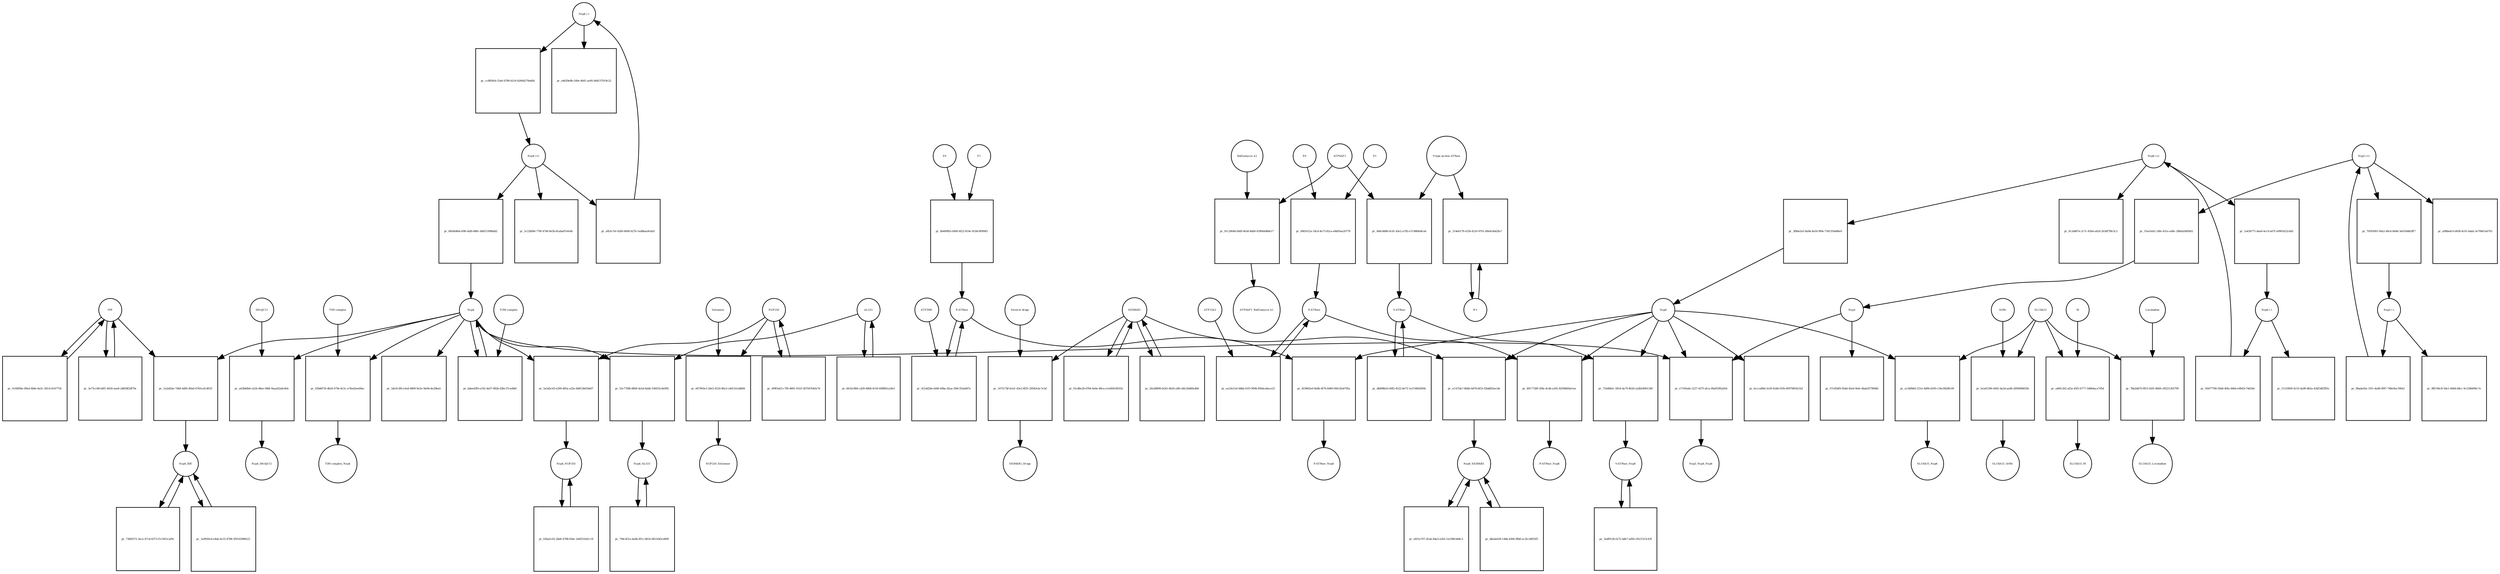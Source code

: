 strict digraph  {
"Nsp4 (-)" [annotation=urn_miriam_pubmed_32353859, bipartite=0, cls="nucleic acid feature", fontsize=4, label="Nsp4 (-)", shape=circle];
"pr_cc885feb-33a0-4780-b214-b2664279ad0d" [annotation="", bipartite=1, cls=process, fontsize=4, label="pr_cc885feb-33a0-4780-b214-b2664279ad0d", shape=square];
"Nsp4 (+)" [annotation=urn_miriam_pubmed_32353859, bipartite=0, cls="nucleic acid feature", fontsize=4, label="Nsp4 (+)", shape=circle];
"pr_6856b46d-ef80-4afb-880c-8d615399bdd2" [annotation="", bipartite=1, cls=process, fontsize=4, label="pr_6856b46d-ef80-4afb-880c-8d615399bdd2", shape=square];
Nsp4 [annotation="urn_miriam_ncbiprotein_BCD58761|urn_miriam_taxonomy_2697049", bipartite=0, cls=macromolecule, fontsize=4, label=Nsp4, shape=circle];
"pr_5dc0c3f6-e5ed-4809-9e2e-9a94c4e29ba4" [annotation="", bipartite=1, cls=process, fontsize=4, label="pr_5dc0c3f6-e5ed-4809-9e2e-9a94c4e29ba4", shape=square];
"pr_5c22bf8d-778f-4748-8e5b-8caba87efe4b" [annotation="", bipartite=1, cls=process, fontsize=4, label="pr_5c22bf8d-778f-4748-8e5b-8caba87efe4b", shape=square];
"pr_1a2afb2e-7d69-4d95-80a0-6765cefc8033" [annotation="", bipartite=1, cls=process, fontsize=4, label="pr_1a2afb2e-7d69-4d95-80a0-6765cefc8033", shape=square];
IDE [annotation="urn_miriam_uniprot_P14735|urn_miriam_pubmed_32353859|urn_miriam_doi_10.1210%2Fmend-4-8-1125|urn_miriam_taxonomy_10116", bipartite=0, cls=macromolecule, fontsize=4, label=IDE, shape=circle];
Nsp4_IDE [annotation="", bipartite=0, cls=complex, fontsize=4, label=Nsp4_IDE, shape=circle];
"pr_1a9950cd-e4ab-4c55-8788-5f9103989e23" [annotation="", bipartite=1, cls=process, fontsize=4, label="pr_1a9950cd-e4ab-4c55-8788-5f9103989e23", shape=square];
"pr_5a5d2cd3-e299-485a-a25e-8d813b61bb07" [annotation="", bipartite=1, cls=process, fontsize=4, label="pr_5a5d2cd3-e299-485a-a25e-8d813b61bb07", shape=square];
NUP210 [annotation="urn_miriam_uniprot_Q8TEM1|urn_miriam_pubmed_14517331", bipartite=0, cls=macromolecule, fontsize=4, label=NUP210, shape=circle];
Nsp4_NUP210 [annotation=urn_miriam_pubmed_14517331, bipartite=0, cls=complex, fontsize=4, label=Nsp4_NUP210, shape=circle];
"pr_73bf6372-3ece-47cb-8373-f1c5051caf9c" [annotation="", bipartite=1, cls=process, fontsize=4, label="pr_73bf6372-3ece-47cb-8373-f1c5051caf9c", shape=square];
"pr_a43bb0b4-cb24-48ee-99bf-9aaa02a6c8eb" [annotation="", bipartite=1, cls=process, fontsize=4, label="pr_a43bb0b4-cb24-48ee-99bf-9aaa02a6c8eb", shape=square];
DNAJC11 [annotation="urn_miriam_uniprot_Q9NVH1|urn_miriam_pubmed_32353859|urn_miriam_pubmed_25997101", bipartite=0, cls=macromolecule, fontsize=4, label=DNAJC11, shape=circle];
Nsp4_DNAJC11 [annotation="urn_miriam_pubmed_25997101|urn_miriam_pubmed_32353859", bipartite=0, cls=complex, fontsize=4, label=Nsp4_DNAJC11, shape=circle];
"pr_b5ba2c62-2bd4-4788-83dc-2d4551b41c18" [annotation="", bipartite=1, cls=process, fontsize=4, label="pr_b5ba2c62-2bd4-4788-83dc-2d4551b41c18", shape=square];
"pr_55c77fd8-d809-4a5d-8abb-536025c8e992" [annotation="", bipartite=1, cls=process, fontsize=4, label="pr_55c77fd8-d809-4a5d-8abb-536025c8e992", shape=square];
ALG11 [annotation="urn_miriam_uniprot_Q2TAA5|urn_miriam_pubmed_20080937", bipartite=0, cls=macromolecule, fontsize=4, label=ALG11, shape=circle];
Nsp4_ALG11 [annotation=urn_miriam_pubmed_20080937, bipartite=0, cls=complex, fontsize=4, label=Nsp4_ALG11, shape=circle];
"pr_efb3c7ef-4260-4000-b27b-1edb6aa9cbd3" [annotation="", bipartite=1, cls=process, fontsize=4, label="pr_efb3c7ef-4260-4000-b27b-1edb6aa9cbd3", shape=square];
"pr_e4629e8b-240e-4641-ae95-6d4137019c22" [annotation="", bipartite=1, cls=process, fontsize=4, label="pr_e4629e8b-240e-4641-ae95-6d4137019c22", shape=square];
"Nsp6 (-)" [annotation=urn_miriam_pubmed_32353859, bipartite=0, cls="nucleic acid feature", fontsize=4, label="Nsp6 (-)", shape=circle];
"pr_93d77708-50dd-4f4e-840d-e9843c74d34d" [annotation="", bipartite=1, cls=process, fontsize=4, label="pr_93d77708-50dd-4f4e-840d-e9843c74d34d", shape=square];
"Nsp6 (+)" [annotation=urn_miriam_pubmed_32353859, bipartite=0, cls="nucleic acid feature", fontsize=4, label="Nsp6 (+)", shape=circle];
"pr_3f8de5a5-8a9d-4a50-9f9e-7581354d46e0" [annotation="", bipartite=1, cls=process, fontsize=4, label="pr_3f8de5a5-8a9d-4a50-9f9e-7581354d46e0", shape=square];
Nsp6 [annotation="urn_miriam_taxonomy_2697049|urn_miriam_pubmed_32353859", bipartite=0, cls=macromolecule, fontsize=4, label=Nsp6, shape=circle];
"pr_6ccca88d-2e39-424b-91fb-4097985421b1" [annotation="", bipartite=1, cls=process, fontsize=4, label="pr_6ccca88d-2e39-424b-91fb-4097985421b1", shape=square];
"pr_0c2d487e-2c7c-45b4-a42d-263df7f8c5c2" [annotation="", bipartite=1, cls=process, fontsize=4, label="pr_0c2d487e-2c7c-45b4-a42d-263df7f8c5c2", shape=square];
"pr_819802e0-8e6b-4f76-b949-f49c5fa4795a" [annotation="", bipartite=1, cls=process, fontsize=4, label="pr_819802e0-8e6b-4f76-b949-f49c5fa4795a", shape=square];
"F-ATPase" [annotation=urn_miriam_uniprot_O75964, bipartite=0, cls=complex, fontsize=4, label="F-ATPase", shape=circle];
"F-ATPase_Nsp6" [annotation="", bipartite=0, cls=complex, fontsize=4, label="F-ATPase_Nsp6", shape=circle];
"pr_89177280-5f9a-4c4b-a292-82098d56e1ee" [annotation="", bipartite=1, cls=process, fontsize=4, label="pr_89177280-5f9a-4c4b-a292-82098d56e1ee", shape=square];
"P-ATPase" [annotation="", bipartite=0, cls=complex, fontsize=4, label="P-ATPase", shape=circle];
"P-ATPase_Nsp6" [annotation="", bipartite=0, cls=complex, fontsize=4, label="P-ATPase_Nsp6", shape=circle];
"pr_e11f19a7-866b-4d78-bf52-f2bddf2eec8e" [annotation="", bipartite=1, cls=process, fontsize=4, label="pr_e11f19a7-866b-4d78-bf52-f2bddf2eec8e", shape=square];
SIGMAR1 [annotation="urn_miriam_uniprot_Q99720|urn_miriam_doi_10.1074%2Fjbc.272.43.27107|urn_miriam_pubmed_32353859|urn_miriam_pubmed_10406945", bipartite=0, cls=macromolecule, fontsize=4, label=SIGMAR1, shape=circle];
Nsp6_SIGMAR1 [annotation=urn_miriam_pubmed_10406945, bipartite=0, cls=complex, fontsize=4, label=Nsp6_SIGMAR1, shape=circle];
"pr_dba4a028-14bb-4366-9fb8-ec2fc3d935f5" [annotation="", bipartite=1, cls=process, fontsize=4, label="pr_dba4a028-14bb-4366-9fb8-ec2fc3d935f5", shape=square];
"pr_716d0b5c-5814-4a79-8020-a2db54901340" [annotation="", bipartite=1, cls=process, fontsize=4, label="pr_716d0b5c-5814-4a79-8020-a2db54901340", shape=square];
"V-ATPase" [annotation=urn_miriam_uniprot_Q15904, bipartite=0, cls=complex, fontsize=4, label="V-ATPase", shape=circle];
"V-ATPase_Nsp6" [annotation=urn_miriam_uniprot_Q15904, bipartite=0, cls=complex, fontsize=4, label="V-ATPase_Nsp6", shape=circle];
"pr_1a43b771-dae6-4cc9-a67f-a9901b22cbd1" [annotation="", bipartite=1, cls=process, fontsize=4, label="pr_1a43b771-dae6-4cc9-a67f-a9901b22cbd1", shape=square];
"pr_51103f00-0c55-4a99-8b5a-42bf3df2f95c" [annotation="", bipartite=1, cls=process, fontsize=4, label="pr_51103f00-0c55-4a99-8b5a-42bf3df2f95c", shape=square];
"pr_03b8d75f-db20-479e-8c5c-a76a42ee69ac" [annotation="", bipartite=1, cls=process, fontsize=4, label="pr_03b8d75f-db20-479e-8c5c-a76a42ee69ac", shape=square];
"TIM complex" [annotation="", bipartite=0, cls=complex, fontsize=4, label="TIM complex", shape=circle];
"TIM complex_Nsp4" [annotation=urn_miriam_pubmed_32353859, bipartite=0, cls=complex, fontsize=4, label="TIM complex_Nsp4", shape=circle];
"pr_0140f06e-09ed-4b9e-8a5c-2813c4147754" [annotation="", bipartite=1, cls=process, fontsize=4, label="pr_0140f06e-09ed-4b9e-8a5c-2813c4147754", shape=square];
"Nsp3 (-)" [annotation=urn_miriam_pubmed_32353859, bipartite=0, cls="nucleic acid feature", fontsize=4, label="Nsp3 (-)", shape=circle];
"pr_98aded3a-15f1-4ed8-9f87-748e9ea76642" [annotation="", bipartite=1, cls=process, fontsize=4, label="pr_98aded3a-15f1-4ed8-9f87-748e9ea76642", shape=square];
"Nsp3 (+)" [annotation=urn_miriam_pubmed_32353859, bipartite=0, cls="nucleic acid feature", fontsize=4, label="Nsp3 (+)", shape=circle];
"pr_70593091-09a2-46c6-844b-3e010d4b3ff7" [annotation="", bipartite=1, cls=process, fontsize=4, label="pr_70593091-09a2-46c6-844b-3e010d4b3ff7", shape=square];
"pr_51ee5eb1-24fe-431e-a48c-288afa9d5602" [annotation="", bipartite=1, cls=process, fontsize=4, label="pr_51ee5eb1-24fe-431e-a48c-288afa9d5602", shape=square];
Nsp3 [annotation="urn_miriam_taxonomy_2697049|urn_miriam_pubmed_32353859", bipartite=0, cls=macromolecule, fontsize=4, label=Nsp3, shape=circle];
"pr_9fb746c8-50e1-40b8-b8cc-9c2346690c7e" [annotation="", bipartite=1, cls=process, fontsize=4, label="pr_9fb746c8-50e1-40b8-b8cc-9c2346690c7e", shape=square];
"pr_a98bedc0-d438-4c01-bdab-3e70461a4703" [annotation="", bipartite=1, cls=process, fontsize=4, label="pr_a98bedc0-d438-4c01-bdab-3e70461a4703", shape=square];
"pr_07c85bf9-95dd-45e6-9efe-4bab357994fb" [annotation="", bipartite=1, cls=process, fontsize=4, label="pr_07c85bf9-95dd-45e6-9efe-4bab357994fb", shape=square];
"pr_e7193ede-2237-457f-afca-00af03fb2d5d" [annotation="", bipartite=1, cls=process, fontsize=4, label="pr_e7193ede-2237-457f-afca-00af03fb2d5d", shape=square];
Nsp3_Nsp4_Nsp6 [annotation="urn_miriam_pubmed_32353859|urn_miriam_pubmed_29128390|urn_miriam_doi_10.1016%2Fj.virol.2017.07.019|urn_miriam_taxonomy_694009", bipartite=0, cls=complex, fontsize=4, label=Nsp3_Nsp4_Nsp6, shape=circle];
"pr_647903e3-28e3-4120-8fa3-cdd11b1a8684" [annotation="", bipartite=1, cls=process, fontsize=4, label="pr_647903e3-28e3-4120-8fa3-cdd11b1a8684", shape=square];
Selinexor [annotation=urn_miriam_pubmed_32353859, bipartite=0, cls="simple chemical", fontsize=4, label=Selinexor, shape=circle];
NUP210_Selinexor [annotation=urn_miriam_pubmed_32353859, bipartite=0, cls=complex, fontsize=4, label=NUP210_Selinexor, shape=circle];
"pr_a13d0b65-231e-4d94-b595-c54c9028fc09" [annotation="", bipartite=1, cls=process, fontsize=4, label="pr_a13d0b65-231e-4d94-b595-c54c9028fc09", shape=square];
SLC6A15 [annotation="urn_miriam_pubmed_32353859|urn_miriam_uniprot_Q8IY34", bipartite=0, cls=macromolecule, fontsize=4, label=SLC6A15, shape=circle];
SLC6A15_Nsp6 [annotation=urn_miriam_pubmed_32353859, bipartite=0, cls=complex, fontsize=4, label=SLC6A15_Nsp6, shape=circle];
"pr_b1a81390-4402-4a5d-aa0b-26f06f8402fe" [annotation="", bipartite=1, cls=process, fontsize=4, label="pr_b1a81390-4402-4a5d-aa0b-26f06f8402fe", shape=square];
Orf9c [annotation=urn_miriam_taxonomy_2697049, bipartite=0, cls=macromolecule, fontsize=4, label=Orf9c, shape=circle];
SLC6A15_Orf9c [annotation=urn_miriam_pubmed_32353859, bipartite=0, cls=complex, fontsize=4, label=SLC6A15_Orf9c, shape=circle];
"pr_a46fc262-af2a-45f5-b777-54864aca705d" [annotation="", bipartite=1, cls=process, fontsize=4, label="pr_a46fc262-af2a-45f5-b777-54864aca705d", shape=square];
M [annotation=urn_miriam_taxonomy_2697049, bipartite=0, cls=macromolecule, fontsize=4, label=M, shape=circle];
SLC6A15_M [annotation=urn_miriam_pubmed_32353859, bipartite=0, cls=complex, fontsize=4, label=SLC6A15_M, shape=circle];
"pr_7bb2dd70-9f53-45f5-9668-cf0221305799" [annotation="", bipartite=1, cls=process, fontsize=4, label="pr_7bb2dd70-9f53-45f5-9668-cf0221305799", shape=square];
Loratadine [annotation=urn_miriam_pubmed_123134323, bipartite=0, cls="simple chemical", fontsize=4, label=Loratadine, shape=circle];
SLC6A15_Loratadine [annotation="", bipartite=0, cls=complex, fontsize=4, label=SLC6A15_Loratadine, shape=circle];
ATP6AP1 [annotation="urn_miriam_uniprot_Q15904|urn_miriam_pubmed_27231034", bipartite=0, cls=macromolecule, fontsize=4, label=ATP6AP1, shape=circle];
"pr_91c2904b-fdd9-463d-8dd9-439944488e17" [annotation="", bipartite=1, cls=process, fontsize=4, label="pr_91c2904b-fdd9-463d-8dd9-439944488e17", shape=square];
"Bafilomycin A1" [annotation="", bipartite=0, cls="simple chemical", fontsize=4, label="Bafilomycin A1", shape=circle];
"ATP6AP1_Bafilomycin A1" [annotation="", bipartite=0, cls=complex, fontsize=4, label="ATP6AP1_Bafilomycin A1", shape=circle];
"Several drugs" [annotation="", bipartite=0, cls="simple chemical", fontsize=4, label="Several drugs", shape=circle];
"pr_147517bf-bcb1-43e2-8f55-29583cbc7e3d" [annotation="", bipartite=1, cls=process, fontsize=4, label="pr_147517bf-bcb1-43e2-8f55-29583cbc7e3d", shape=square];
SIGMAR1_Drugs [annotation=urn_miriam_pubmed_32353859, bipartite=0, cls=complex, fontsize=4, label=SIGMAR1_Drugs, shape=circle];
"pr_bdeed3f0-a192-4a07-982b-d3bc37ced4bf" [annotation="", bipartite=1, cls=process, fontsize=4, label="pr_bdeed3f0-a192-4a07-982b-d3bc37ced4bf", shape=square];
"TOM complex" [annotation="", bipartite=0, cls=complex, fontsize=4, label="TOM complex", shape=circle];
ATP13A3 [annotation=urn_miriam_uniprot_Q9H7F0, bipartite=0, cls=macromolecule, fontsize=4, label=ATP13A3, shape=circle];
"pr_ea33e21d-0dbd-41f5-909b-f00dca8ace25" [annotation="", bipartite=1, cls=process, fontsize=4, label="pr_ea33e21d-0dbd-41f5-909b-f00dca8ace25", shape=square];
P1 [annotation="", bipartite=0, cls=complex, fontsize=4, label=P1, shape=circle];
"pr_09d1612a-18cd-4e73-82ca-e6b83ea20778" [annotation="", bipartite=1, cls=process, fontsize=4, label="pr_09d1612a-18cd-4e73-82ca-e6b83ea20778", shape=square];
P0 [annotation="", bipartite=0, cls=complex, fontsize=4, label=P0, shape=circle];
"pr_4f9f5a03-c7f6-4891-9310-587047645e76" [annotation="", bipartite=1, cls=process, fontsize=4, label="pr_4f9f5a03-c7f6-4891-9310-587047645e76", shape=square];
"pr_3e73cc88-b0f1-4430-aee8-2d858f2df79c" [annotation="", bipartite=1, cls=process, fontsize=4, label="pr_3e73cc88-b0f1-4430-aee8-2d858f2df79c", shape=square];
"pr_f5cd8e28-d764-4e6e-80ca-e1e69418501b" [annotation="", bipartite=1, cls=process, fontsize=4, label="pr_f5cd8e28-d764-4e6e-80ca-e1e69418501b", shape=square];
"pr_26cb8890-bcb5-4626-a9fe-b8c20d60e4b0" [annotation="", bipartite=1, cls=process, fontsize=4, label="pr_26cb8890-bcb5-4626-a9fe-b8c20d60e4b0", shape=square];
"pr_e831e707-d1ab-44a3-a5b5-1ecf08cb84c3" [annotation="", bipartite=1, cls=process, fontsize=4, label="pr_e831e707-d1ab-44a3-a5b5-1ecf08cb84c3", shape=square];
"pr_794c451a-ba4b-4f1c-881d-0621645cd499" [annotation="", bipartite=1, cls=process, fontsize=4, label="pr_794c451a-ba4b-4f1c-881d-0621645cd499", shape=square];
"pr_6632c884-cd39-4868-9c50-60f8fb1a36cf" [annotation="", bipartite=1, cls=process, fontsize=4, label="pr_6632c884-cd39-4868-9c50-60f8fb1a36cf", shape=square];
"H+" [annotation="urn_miriam_obo.chebi_CHEBI%3A15378", bipartite=0, cls="simple chemical", fontsize=4, label="H+", shape=circle];
"pr_314e6179-e526-4210-9701-d9e9c8a62fa7" [annotation="", bipartite=1, cls=process, fontsize=4, label="pr_314e6179-e526-4210-9701-d9e9c8a62fa7", shape=square];
"V-type proton ATPase" [annotation="urn_miriam_obo.go_GO%3A0046611", bipartite=0, cls=complex, fontsize=4, label="V-type proton ATPase", shape=circle];
"pr_0d4c8d86-0cd1-43e2-a783-e7c9884d4ca6" [annotation="", bipartite=1, cls=process, fontsize=4, label="pr_0d4c8d86-0cd1-43e2-a783-e7c9884d4ca6", shape=square];
"pr_db898b16-69f2-4522-8e73-1e27d4820f44" [annotation="", bipartite=1, cls=process, fontsize=4, label="pr_db898b16-69f2-4522-8e73-1e27d4820f44", shape=square];
"pr_3edf912b-fa72-4db7-ad56-cfb15315c43f" [annotation="", bipartite=1, cls=process, fontsize=4, label="pr_3edf912b-fa72-4db7-ad56-cfb15315c43f", shape=square];
ATP5MG [annotation=urn_miriam_uniprot_O75964, bipartite=0, cls=macromolecule, fontsize=4, label=ATP5MG, shape=circle];
"pr_421dd2be-b04f-49ba-92aa-309c355a687e" [annotation="", bipartite=1, cls=process, fontsize=4, label="pr_421dd2be-b04f-49ba-92aa-309c355a687e", shape=square];
F1 [annotation="", bipartite=0, cls=complex, fontsize=4, label=F1, shape=circle];
"pr_4b400fb5-0d90-4f22-819e-9336c9f994f1" [annotation="", bipartite=1, cls=process, fontsize=4, label="pr_4b400fb5-0d90-4f22-819e-9336c9f994f1", shape=square];
F0 [annotation="", bipartite=0, cls=complex, fontsize=4, label=F0, shape=circle];
"Nsp4 (-)" -> "pr_cc885feb-33a0-4780-b214-b2664279ad0d"  [annotation="", interaction_type=consumption];
"Nsp4 (-)" -> "pr_e4629e8b-240e-4641-ae95-6d4137019c22"  [annotation="", interaction_type=consumption];
"pr_cc885feb-33a0-4780-b214-b2664279ad0d" -> "Nsp4 (+)"  [annotation="", interaction_type=production];
"Nsp4 (+)" -> "pr_6856b46d-ef80-4afb-880c-8d615399bdd2"  [annotation="", interaction_type=consumption];
"Nsp4 (+)" -> "pr_5c22bf8d-778f-4748-8e5b-8caba87efe4b"  [annotation="", interaction_type=consumption];
"Nsp4 (+)" -> "pr_efb3c7ef-4260-4000-b27b-1edb6aa9cbd3"  [annotation="", interaction_type=consumption];
"pr_6856b46d-ef80-4afb-880c-8d615399bdd2" -> Nsp4  [annotation="", interaction_type=production];
Nsp4 -> "pr_5dc0c3f6-e5ed-4809-9e2e-9a94c4e29ba4"  [annotation="", interaction_type=consumption];
Nsp4 -> "pr_1a2afb2e-7d69-4d95-80a0-6765cefc8033"  [annotation="", interaction_type=consumption];
Nsp4 -> "pr_5a5d2cd3-e299-485a-a25e-8d813b61bb07"  [annotation="", interaction_type=consumption];
Nsp4 -> "pr_a43bb0b4-cb24-48ee-99bf-9aaa02a6c8eb"  [annotation="", interaction_type=consumption];
Nsp4 -> "pr_55c77fd8-d809-4a5d-8abb-536025c8e992"  [annotation="", interaction_type=consumption];
Nsp4 -> "pr_03b8d75f-db20-479e-8c5c-a76a42ee69ac"  [annotation="", interaction_type=consumption];
Nsp4 -> "pr_e7193ede-2237-457f-afca-00af03fb2d5d"  [annotation="", interaction_type=consumption];
Nsp4 -> "pr_bdeed3f0-a192-4a07-982b-d3bc37ced4bf"  [annotation="", interaction_type=consumption];
"pr_1a2afb2e-7d69-4d95-80a0-6765cefc8033" -> Nsp4_IDE  [annotation="", interaction_type=production];
IDE -> "pr_1a2afb2e-7d69-4d95-80a0-6765cefc8033"  [annotation="", interaction_type=consumption];
IDE -> "pr_0140f06e-09ed-4b9e-8a5c-2813c4147754"  [annotation="", interaction_type=consumption];
IDE -> "pr_3e73cc88-b0f1-4430-aee8-2d858f2df79c"  [annotation="", interaction_type=consumption];
Nsp4_IDE -> "pr_1a9950cd-e4ab-4c55-8788-5f9103989e23"  [annotation="", interaction_type=consumption];
Nsp4_IDE -> "pr_73bf6372-3ece-47cb-8373-f1c5051caf9c"  [annotation="", interaction_type=consumption];
"pr_1a9950cd-e4ab-4c55-8788-5f9103989e23" -> Nsp4_IDE  [annotation="", interaction_type=production];
"pr_5a5d2cd3-e299-485a-a25e-8d813b61bb07" -> Nsp4_NUP210  [annotation="", interaction_type=production];
NUP210 -> "pr_5a5d2cd3-e299-485a-a25e-8d813b61bb07"  [annotation="", interaction_type=consumption];
NUP210 -> "pr_647903e3-28e3-4120-8fa3-cdd11b1a8684"  [annotation="", interaction_type=consumption];
NUP210 -> "pr_4f9f5a03-c7f6-4891-9310-587047645e76"  [annotation="", interaction_type=consumption];
Nsp4_NUP210 -> "pr_b5ba2c62-2bd4-4788-83dc-2d4551b41c18"  [annotation="", interaction_type=consumption];
"pr_73bf6372-3ece-47cb-8373-f1c5051caf9c" -> Nsp4_IDE  [annotation="", interaction_type=production];
"pr_a43bb0b4-cb24-48ee-99bf-9aaa02a6c8eb" -> Nsp4_DNAJC11  [annotation="", interaction_type=production];
DNAJC11 -> "pr_a43bb0b4-cb24-48ee-99bf-9aaa02a6c8eb"  [annotation="", interaction_type=consumption];
"pr_b5ba2c62-2bd4-4788-83dc-2d4551b41c18" -> Nsp4_NUP210  [annotation="", interaction_type=production];
"pr_55c77fd8-d809-4a5d-8abb-536025c8e992" -> Nsp4_ALG11  [annotation="", interaction_type=production];
ALG11 -> "pr_55c77fd8-d809-4a5d-8abb-536025c8e992"  [annotation="", interaction_type=consumption];
ALG11 -> "pr_6632c884-cd39-4868-9c50-60f8fb1a36cf"  [annotation="", interaction_type=consumption];
Nsp4_ALG11 -> "pr_794c451a-ba4b-4f1c-881d-0621645cd499"  [annotation="", interaction_type=consumption];
"pr_efb3c7ef-4260-4000-b27b-1edb6aa9cbd3" -> "Nsp4 (-)"  [annotation="", interaction_type=production];
"Nsp6 (-)" -> "pr_93d77708-50dd-4f4e-840d-e9843c74d34d"  [annotation="", interaction_type=consumption];
"Nsp6 (-)" -> "pr_51103f00-0c55-4a99-8b5a-42bf3df2f95c"  [annotation="", interaction_type=consumption];
"pr_93d77708-50dd-4f4e-840d-e9843c74d34d" -> "Nsp6 (+)"  [annotation="", interaction_type=production];
"Nsp6 (+)" -> "pr_3f8de5a5-8a9d-4a50-9f9e-7581354d46e0"  [annotation="", interaction_type=consumption];
"Nsp6 (+)" -> "pr_0c2d487e-2c7c-45b4-a42d-263df7f8c5c2"  [annotation="", interaction_type=consumption];
"Nsp6 (+)" -> "pr_1a43b771-dae6-4cc9-a67f-a9901b22cbd1"  [annotation="", interaction_type=consumption];
"pr_3f8de5a5-8a9d-4a50-9f9e-7581354d46e0" -> Nsp6  [annotation="", interaction_type=production];
Nsp6 -> "pr_6ccca88d-2e39-424b-91fb-4097985421b1"  [annotation="", interaction_type=consumption];
Nsp6 -> "pr_819802e0-8e6b-4f76-b949-f49c5fa4795a"  [annotation="", interaction_type=consumption];
Nsp6 -> "pr_89177280-5f9a-4c4b-a292-82098d56e1ee"  [annotation="", interaction_type=consumption];
Nsp6 -> "pr_e11f19a7-866b-4d78-bf52-f2bddf2eec8e"  [annotation="", interaction_type=consumption];
Nsp6 -> "pr_716d0b5c-5814-4a79-8020-a2db54901340"  [annotation="", interaction_type=consumption];
Nsp6 -> "pr_e7193ede-2237-457f-afca-00af03fb2d5d"  [annotation="", interaction_type=consumption];
Nsp6 -> "pr_a13d0b65-231e-4d94-b595-c54c9028fc09"  [annotation="", interaction_type=consumption];
"pr_819802e0-8e6b-4f76-b949-f49c5fa4795a" -> "F-ATPase_Nsp6"  [annotation="", interaction_type=production];
"F-ATPase" -> "pr_819802e0-8e6b-4f76-b949-f49c5fa4795a"  [annotation="", interaction_type=consumption];
"F-ATPase" -> "pr_421dd2be-b04f-49ba-92aa-309c355a687e"  [annotation="", interaction_type=consumption];
"pr_89177280-5f9a-4c4b-a292-82098d56e1ee" -> "P-ATPase_Nsp6"  [annotation="", interaction_type=production];
"P-ATPase" -> "pr_89177280-5f9a-4c4b-a292-82098d56e1ee"  [annotation="", interaction_type=consumption];
"P-ATPase" -> "pr_ea33e21d-0dbd-41f5-909b-f00dca8ace25"  [annotation="", interaction_type=consumption];
"pr_e11f19a7-866b-4d78-bf52-f2bddf2eec8e" -> Nsp6_SIGMAR1  [annotation="", interaction_type=production];
SIGMAR1 -> "pr_e11f19a7-866b-4d78-bf52-f2bddf2eec8e"  [annotation="", interaction_type=consumption];
SIGMAR1 -> "pr_147517bf-bcb1-43e2-8f55-29583cbc7e3d"  [annotation="", interaction_type=consumption];
SIGMAR1 -> "pr_f5cd8e28-d764-4e6e-80ca-e1e69418501b"  [annotation="", interaction_type=consumption];
SIGMAR1 -> "pr_26cb8890-bcb5-4626-a9fe-b8c20d60e4b0"  [annotation="", interaction_type=consumption];
Nsp6_SIGMAR1 -> "pr_dba4a028-14bb-4366-9fb8-ec2fc3d935f5"  [annotation="", interaction_type=consumption];
Nsp6_SIGMAR1 -> "pr_e831e707-d1ab-44a3-a5b5-1ecf08cb84c3"  [annotation="", interaction_type=consumption];
"pr_dba4a028-14bb-4366-9fb8-ec2fc3d935f5" -> Nsp6_SIGMAR1  [annotation="", interaction_type=production];
"pr_716d0b5c-5814-4a79-8020-a2db54901340" -> "V-ATPase_Nsp6"  [annotation="", interaction_type=production];
"V-ATPase" -> "pr_716d0b5c-5814-4a79-8020-a2db54901340"  [annotation="", interaction_type=consumption];
"V-ATPase" -> "pr_db898b16-69f2-4522-8e73-1e27d4820f44"  [annotation="", interaction_type=consumption];
"V-ATPase_Nsp6" -> "pr_3edf912b-fa72-4db7-ad56-cfb15315c43f"  [annotation="", interaction_type=consumption];
"pr_1a43b771-dae6-4cc9-a67f-a9901b22cbd1" -> "Nsp6 (-)"  [annotation="", interaction_type=production];
"pr_03b8d75f-db20-479e-8c5c-a76a42ee69ac" -> "TIM complex_Nsp4"  [annotation="", interaction_type=production];
"TIM complex" -> "pr_03b8d75f-db20-479e-8c5c-a76a42ee69ac"  [annotation="", interaction_type=consumption];
"pr_0140f06e-09ed-4b9e-8a5c-2813c4147754" -> IDE  [annotation="", interaction_type=production];
"Nsp3 (-)" -> "pr_98aded3a-15f1-4ed8-9f87-748e9ea76642"  [annotation="", interaction_type=consumption];
"Nsp3 (-)" -> "pr_9fb746c8-50e1-40b8-b8cc-9c2346690c7e"  [annotation="", interaction_type=consumption];
"pr_98aded3a-15f1-4ed8-9f87-748e9ea76642" -> "Nsp3 (+)"  [annotation="", interaction_type=production];
"Nsp3 (+)" -> "pr_70593091-09a2-46c6-844b-3e010d4b3ff7"  [annotation="", interaction_type=consumption];
"Nsp3 (+)" -> "pr_51ee5eb1-24fe-431e-a48c-288afa9d5602"  [annotation="", interaction_type=consumption];
"Nsp3 (+)" -> "pr_a98bedc0-d438-4c01-bdab-3e70461a4703"  [annotation="", interaction_type=consumption];
"pr_70593091-09a2-46c6-844b-3e010d4b3ff7" -> "Nsp3 (-)"  [annotation="", interaction_type=production];
"pr_51ee5eb1-24fe-431e-a48c-288afa9d5602" -> Nsp3  [annotation="", interaction_type=production];
Nsp3 -> "pr_07c85bf9-95dd-45e6-9efe-4bab357994fb"  [annotation="", interaction_type=consumption];
Nsp3 -> "pr_e7193ede-2237-457f-afca-00af03fb2d5d"  [annotation="", interaction_type=consumption];
"pr_e7193ede-2237-457f-afca-00af03fb2d5d" -> Nsp3_Nsp4_Nsp6  [annotation="", interaction_type=production];
"pr_647903e3-28e3-4120-8fa3-cdd11b1a8684" -> NUP210_Selinexor  [annotation="", interaction_type=production];
Selinexor -> "pr_647903e3-28e3-4120-8fa3-cdd11b1a8684"  [annotation="", interaction_type=consumption];
"pr_a13d0b65-231e-4d94-b595-c54c9028fc09" -> SLC6A15_Nsp6  [annotation="", interaction_type=production];
SLC6A15 -> "pr_a13d0b65-231e-4d94-b595-c54c9028fc09"  [annotation="", interaction_type=consumption];
SLC6A15 -> "pr_b1a81390-4402-4a5d-aa0b-26f06f8402fe"  [annotation="", interaction_type=consumption];
SLC6A15 -> "pr_a46fc262-af2a-45f5-b777-54864aca705d"  [annotation="", interaction_type=consumption];
SLC6A15 -> "pr_7bb2dd70-9f53-45f5-9668-cf0221305799"  [annotation="", interaction_type=consumption];
"pr_b1a81390-4402-4a5d-aa0b-26f06f8402fe" -> SLC6A15_Orf9c  [annotation="", interaction_type=production];
Orf9c -> "pr_b1a81390-4402-4a5d-aa0b-26f06f8402fe"  [annotation="", interaction_type=consumption];
"pr_a46fc262-af2a-45f5-b777-54864aca705d" -> SLC6A15_M  [annotation="", interaction_type=production];
M -> "pr_a46fc262-af2a-45f5-b777-54864aca705d"  [annotation="", interaction_type=consumption];
"pr_7bb2dd70-9f53-45f5-9668-cf0221305799" -> SLC6A15_Loratadine  [annotation="", interaction_type=production];
Loratadine -> "pr_7bb2dd70-9f53-45f5-9668-cf0221305799"  [annotation="", interaction_type=consumption];
ATP6AP1 -> "pr_91c2904b-fdd9-463d-8dd9-439944488e17"  [annotation="", interaction_type=consumption];
ATP6AP1 -> "pr_0d4c8d86-0cd1-43e2-a783-e7c9884d4ca6"  [annotation="", interaction_type=consumption];
"pr_91c2904b-fdd9-463d-8dd9-439944488e17" -> "ATP6AP1_Bafilomycin A1"  [annotation="", interaction_type=production];
"Bafilomycin A1" -> "pr_91c2904b-fdd9-463d-8dd9-439944488e17"  [annotation="", interaction_type=consumption];
"Several drugs" -> "pr_147517bf-bcb1-43e2-8f55-29583cbc7e3d"  [annotation="", interaction_type=consumption];
"pr_147517bf-bcb1-43e2-8f55-29583cbc7e3d" -> SIGMAR1_Drugs  [annotation="", interaction_type=production];
"pr_bdeed3f0-a192-4a07-982b-d3bc37ced4bf" -> Nsp4  [annotation="", interaction_type=production];
"TOM complex" -> "pr_bdeed3f0-a192-4a07-982b-d3bc37ced4bf"  [annotation="urn_miriam_pubmed_32353859|urn_miriam_taxonomy_2697049", interaction_type=stimulation];
ATP13A3 -> "pr_ea33e21d-0dbd-41f5-909b-f00dca8ace25"  [annotation="", interaction_type=consumption];
"pr_ea33e21d-0dbd-41f5-909b-f00dca8ace25" -> "P-ATPase"  [annotation="", interaction_type=production];
P1 -> "pr_09d1612a-18cd-4e73-82ca-e6b83ea20778"  [annotation="", interaction_type=consumption];
"pr_09d1612a-18cd-4e73-82ca-e6b83ea20778" -> "P-ATPase"  [annotation="", interaction_type=production];
P0 -> "pr_09d1612a-18cd-4e73-82ca-e6b83ea20778"  [annotation="", interaction_type=consumption];
"pr_4f9f5a03-c7f6-4891-9310-587047645e76" -> NUP210  [annotation="", interaction_type=production];
"pr_3e73cc88-b0f1-4430-aee8-2d858f2df79c" -> IDE  [annotation="", interaction_type=production];
"pr_f5cd8e28-d764-4e6e-80ca-e1e69418501b" -> SIGMAR1  [annotation="", interaction_type=production];
"pr_26cb8890-bcb5-4626-a9fe-b8c20d60e4b0" -> SIGMAR1  [annotation="", interaction_type=production];
"pr_e831e707-d1ab-44a3-a5b5-1ecf08cb84c3" -> Nsp6_SIGMAR1  [annotation="", interaction_type=production];
"pr_794c451a-ba4b-4f1c-881d-0621645cd499" -> Nsp4_ALG11  [annotation="", interaction_type=production];
"pr_6632c884-cd39-4868-9c50-60f8fb1a36cf" -> ALG11  [annotation="", interaction_type=production];
"H+" -> "pr_314e6179-e526-4210-9701-d9e9c8a62fa7"  [annotation="", interaction_type=consumption];
"pr_314e6179-e526-4210-9701-d9e9c8a62fa7" -> "H+"  [annotation="", interaction_type=production];
"V-type proton ATPase" -> "pr_314e6179-e526-4210-9701-d9e9c8a62fa7"  [annotation=urn_miriam_pubmed_22335796, interaction_type=catalysis];
"V-type proton ATPase" -> "pr_0d4c8d86-0cd1-43e2-a783-e7c9884d4ca6"  [annotation="", interaction_type=consumption];
"pr_0d4c8d86-0cd1-43e2-a783-e7c9884d4ca6" -> "V-ATPase"  [annotation="", interaction_type=production];
"pr_db898b16-69f2-4522-8e73-1e27d4820f44" -> "V-ATPase"  [annotation="", interaction_type=production];
"pr_3edf912b-fa72-4db7-ad56-cfb15315c43f" -> "V-ATPase_Nsp6"  [annotation="", interaction_type=production];
ATP5MG -> "pr_421dd2be-b04f-49ba-92aa-309c355a687e"  [annotation="", interaction_type=consumption];
"pr_421dd2be-b04f-49ba-92aa-309c355a687e" -> "F-ATPase"  [annotation="", interaction_type=production];
F1 -> "pr_4b400fb5-0d90-4f22-819e-9336c9f994f1"  [annotation="", interaction_type=consumption];
"pr_4b400fb5-0d90-4f22-819e-9336c9f994f1" -> "F-ATPase"  [annotation="", interaction_type=production];
F0 -> "pr_4b400fb5-0d90-4f22-819e-9336c9f994f1"  [annotation="", interaction_type=consumption];
}
